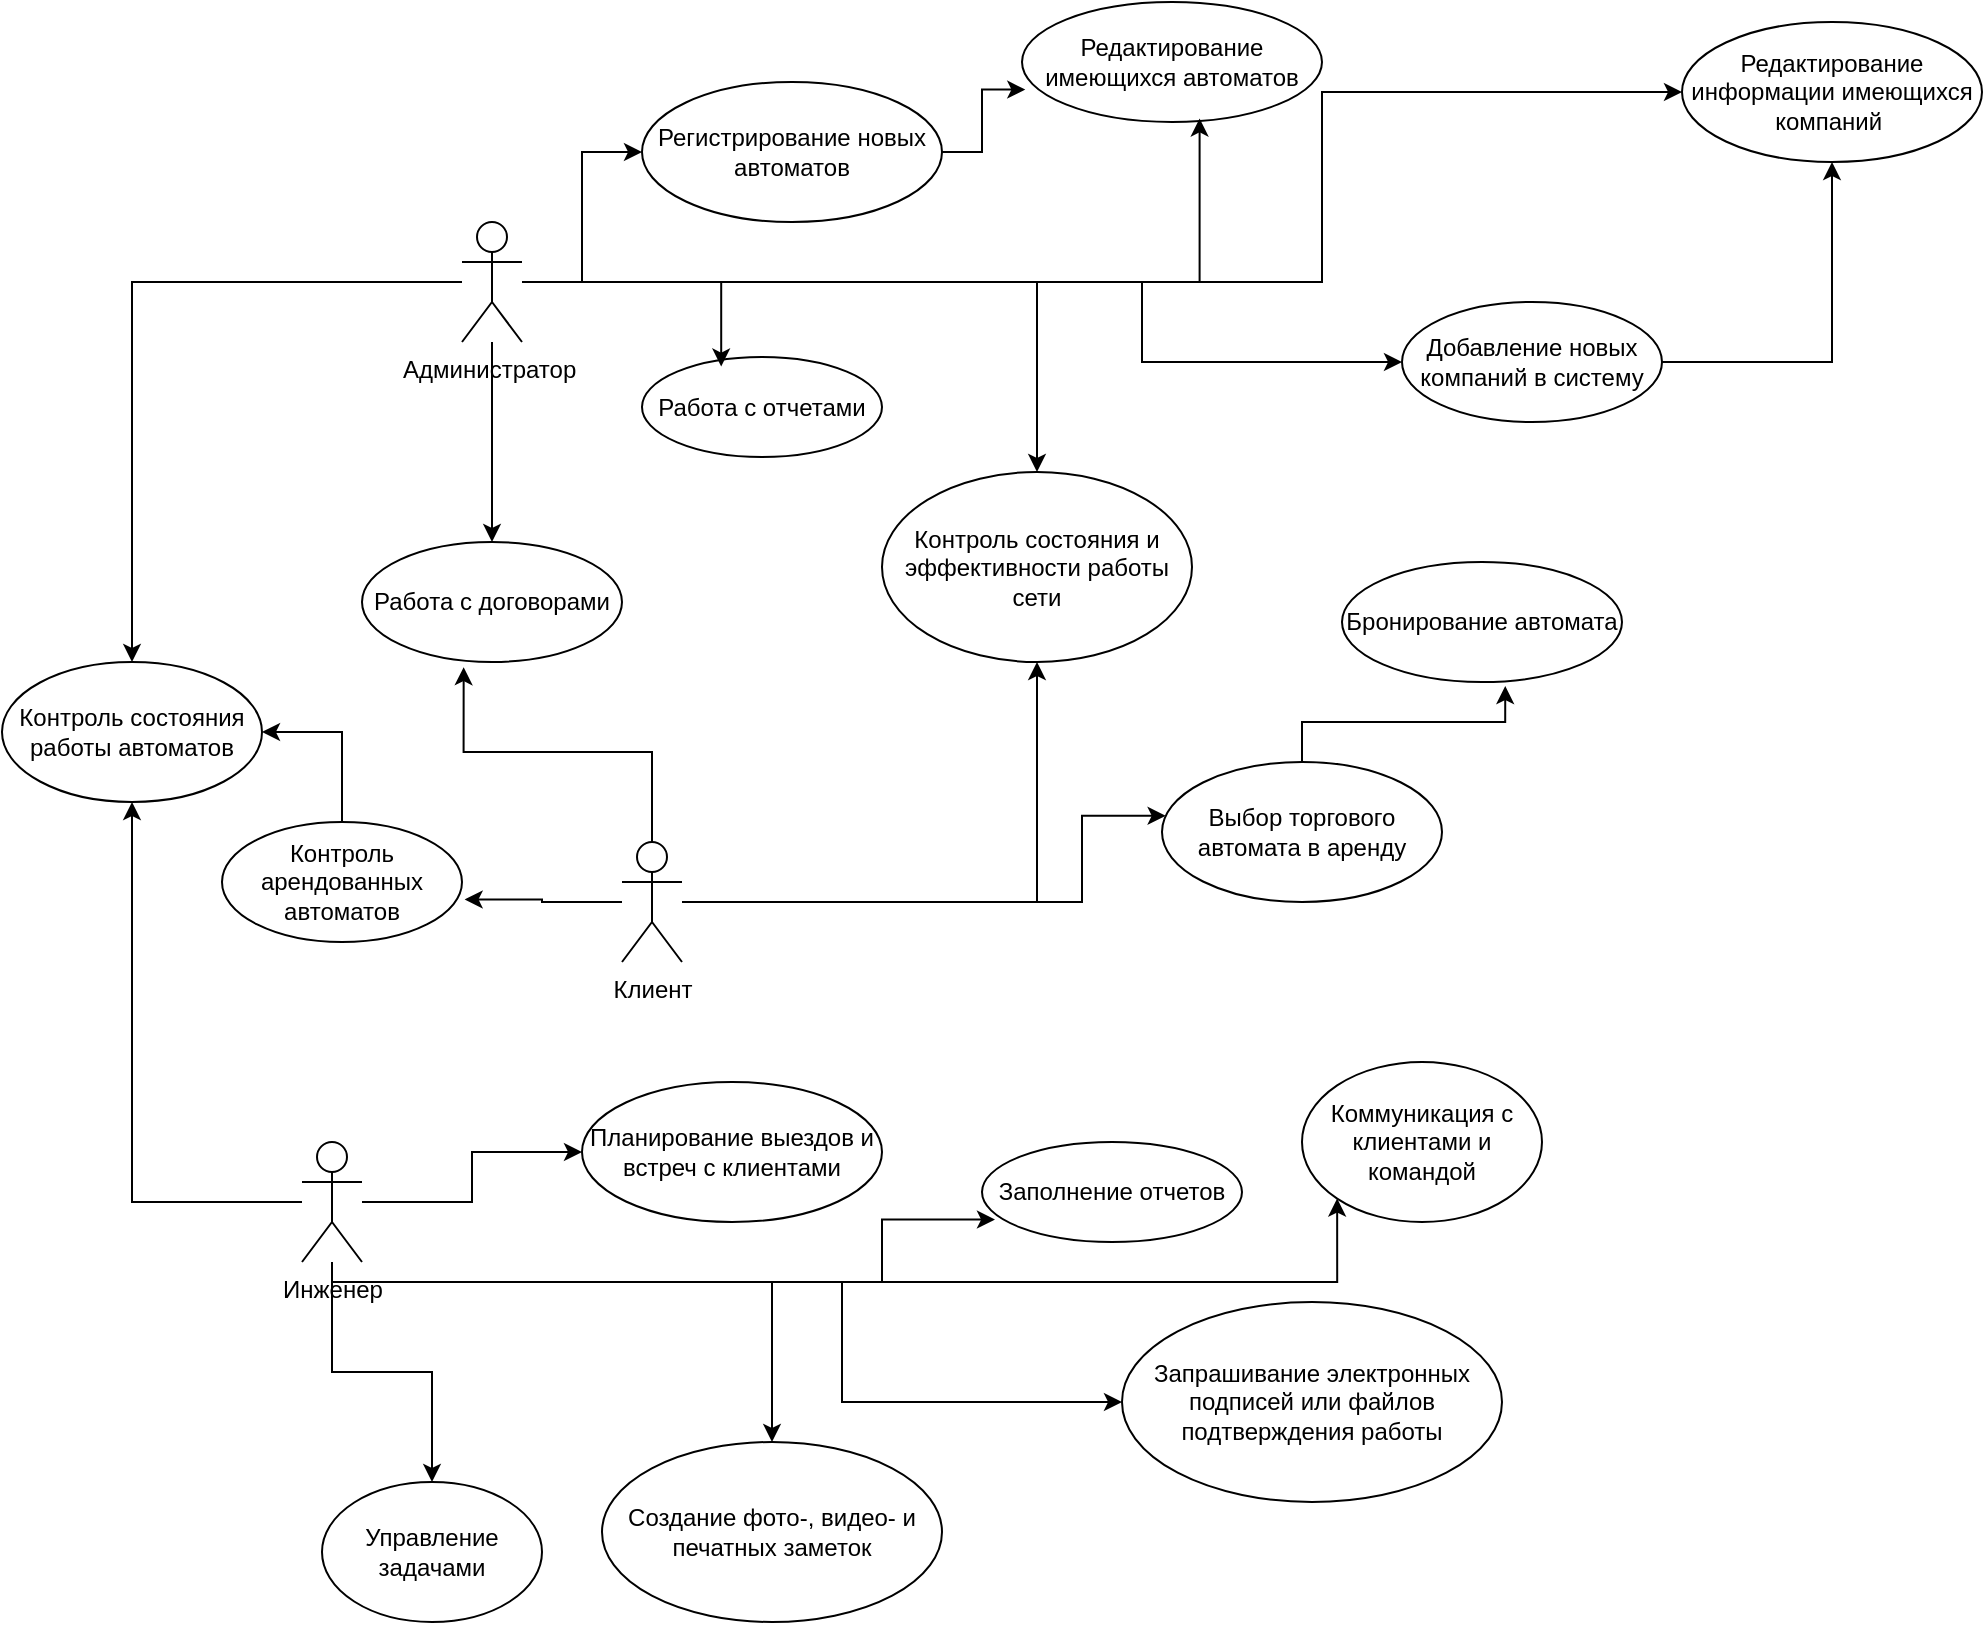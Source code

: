 <mxfile version="26.2.9">
  <diagram name="Страница — 1" id="iFe9Sgm9EDnMhY7X3IZ6">
    <mxGraphModel dx="987" dy="1377" grid="1" gridSize="10" guides="1" tooltips="1" connect="1" arrows="1" fold="1" page="1" pageScale="1" pageWidth="1169" pageHeight="827" math="0" shadow="0">
      <root>
        <mxCell id="0" />
        <mxCell id="1" parent="0" />
        <mxCell id="DKnIJ1NkU9WBQp_WuMZn-9" style="edgeStyle=orthogonalEdgeStyle;rounded=0;orthogonalLoop=1;jettySize=auto;html=1;" edge="1" parent="1" source="DKnIJ1NkU9WBQp_WuMZn-1" target="DKnIJ1NkU9WBQp_WuMZn-8">
          <mxGeometry relative="1" as="geometry" />
        </mxCell>
        <mxCell id="DKnIJ1NkU9WBQp_WuMZn-13" style="edgeStyle=orthogonalEdgeStyle;rounded=0;orthogonalLoop=1;jettySize=auto;html=1;" edge="1" parent="1" source="DKnIJ1NkU9WBQp_WuMZn-1" target="DKnIJ1NkU9WBQp_WuMZn-12">
          <mxGeometry relative="1" as="geometry" />
        </mxCell>
        <mxCell id="DKnIJ1NkU9WBQp_WuMZn-17" style="edgeStyle=orthogonalEdgeStyle;rounded=0;orthogonalLoop=1;jettySize=auto;html=1;entryX=0;entryY=0.5;entryDx=0;entryDy=0;" edge="1" parent="1" source="DKnIJ1NkU9WBQp_WuMZn-1" target="DKnIJ1NkU9WBQp_WuMZn-16">
          <mxGeometry relative="1" as="geometry">
            <Array as="points">
              <mxPoint x="610" y="120" />
              <mxPoint x="610" y="160" />
            </Array>
          </mxGeometry>
        </mxCell>
        <mxCell id="DKnIJ1NkU9WBQp_WuMZn-25" style="edgeStyle=orthogonalEdgeStyle;rounded=0;orthogonalLoop=1;jettySize=auto;html=1;" edge="1" parent="1" source="DKnIJ1NkU9WBQp_WuMZn-1" target="DKnIJ1NkU9WBQp_WuMZn-14">
          <mxGeometry relative="1" as="geometry" />
        </mxCell>
        <mxCell id="DKnIJ1NkU9WBQp_WuMZn-29" style="edgeStyle=orthogonalEdgeStyle;rounded=0;orthogonalLoop=1;jettySize=auto;html=1;entryX=0;entryY=0.5;entryDx=0;entryDy=0;" edge="1" parent="1" source="DKnIJ1NkU9WBQp_WuMZn-1" target="DKnIJ1NkU9WBQp_WuMZn-18">
          <mxGeometry relative="1" as="geometry">
            <Array as="points">
              <mxPoint x="700" y="120" />
              <mxPoint x="700" y="25" />
            </Array>
          </mxGeometry>
        </mxCell>
        <mxCell id="DKnIJ1NkU9WBQp_WuMZn-36" style="edgeStyle=orthogonalEdgeStyle;rounded=0;orthogonalLoop=1;jettySize=auto;html=1;entryX=0.5;entryY=0;entryDx=0;entryDy=0;" edge="1" parent="1" source="DKnIJ1NkU9WBQp_WuMZn-1" target="DKnIJ1NkU9WBQp_WuMZn-34">
          <mxGeometry relative="1" as="geometry" />
        </mxCell>
        <mxCell id="DKnIJ1NkU9WBQp_WuMZn-1" value="Администратор&amp;nbsp;" style="shape=umlActor;verticalLabelPosition=bottom;verticalAlign=top;html=1;outlineConnect=0;" vertex="1" parent="1">
          <mxGeometry x="270" y="90" width="30" height="60" as="geometry" />
        </mxCell>
        <mxCell id="DKnIJ1NkU9WBQp_WuMZn-26" style="edgeStyle=orthogonalEdgeStyle;rounded=0;orthogonalLoop=1;jettySize=auto;html=1;entryX=0.5;entryY=1;entryDx=0;entryDy=0;" edge="1" parent="1" source="DKnIJ1NkU9WBQp_WuMZn-6" target="DKnIJ1NkU9WBQp_WuMZn-14">
          <mxGeometry relative="1" as="geometry" />
        </mxCell>
        <mxCell id="DKnIJ1NkU9WBQp_WuMZn-6" value="Клиент" style="shape=umlActor;verticalLabelPosition=bottom;verticalAlign=top;html=1;outlineConnect=0;" vertex="1" parent="1">
          <mxGeometry x="350" y="400" width="30" height="60" as="geometry" />
        </mxCell>
        <mxCell id="DKnIJ1NkU9WBQp_WuMZn-38" style="edgeStyle=orthogonalEdgeStyle;rounded=0;orthogonalLoop=1;jettySize=auto;html=1;entryX=0;entryY=0.5;entryDx=0;entryDy=0;" edge="1" parent="1" source="DKnIJ1NkU9WBQp_WuMZn-7" target="DKnIJ1NkU9WBQp_WuMZn-37">
          <mxGeometry relative="1" as="geometry" />
        </mxCell>
        <mxCell id="DKnIJ1NkU9WBQp_WuMZn-40" style="edgeStyle=orthogonalEdgeStyle;rounded=0;orthogonalLoop=1;jettySize=auto;html=1;" edge="1" parent="1" source="DKnIJ1NkU9WBQp_WuMZn-7" target="DKnIJ1NkU9WBQp_WuMZn-39">
          <mxGeometry relative="1" as="geometry">
            <Array as="points">
              <mxPoint x="205" y="620" />
              <mxPoint x="425" y="620" />
            </Array>
          </mxGeometry>
        </mxCell>
        <mxCell id="DKnIJ1NkU9WBQp_WuMZn-44" style="edgeStyle=orthogonalEdgeStyle;rounded=0;orthogonalLoop=1;jettySize=auto;html=1;entryX=0;entryY=0.5;entryDx=0;entryDy=0;" edge="1" parent="1" source="DKnIJ1NkU9WBQp_WuMZn-7" target="DKnIJ1NkU9WBQp_WuMZn-43">
          <mxGeometry relative="1" as="geometry">
            <Array as="points">
              <mxPoint x="205" y="620" />
              <mxPoint x="460" y="620" />
              <mxPoint x="460" y="680" />
            </Array>
          </mxGeometry>
        </mxCell>
        <mxCell id="DKnIJ1NkU9WBQp_WuMZn-46" style="edgeStyle=orthogonalEdgeStyle;rounded=0;orthogonalLoop=1;jettySize=auto;html=1;entryX=0;entryY=1;entryDx=0;entryDy=0;" edge="1" parent="1" source="DKnIJ1NkU9WBQp_WuMZn-7" target="DKnIJ1NkU9WBQp_WuMZn-45">
          <mxGeometry relative="1" as="geometry">
            <Array as="points">
              <mxPoint x="708" y="620" />
            </Array>
          </mxGeometry>
        </mxCell>
        <mxCell id="DKnIJ1NkU9WBQp_WuMZn-48" style="edgeStyle=orthogonalEdgeStyle;rounded=0;orthogonalLoop=1;jettySize=auto;html=1;entryX=0.5;entryY=0;entryDx=0;entryDy=0;" edge="1" parent="1" source="DKnIJ1NkU9WBQp_WuMZn-7" target="DKnIJ1NkU9WBQp_WuMZn-47">
          <mxGeometry relative="1" as="geometry" />
        </mxCell>
        <mxCell id="DKnIJ1NkU9WBQp_WuMZn-49" style="edgeStyle=orthogonalEdgeStyle;rounded=0;orthogonalLoop=1;jettySize=auto;html=1;entryX=0.5;entryY=1;entryDx=0;entryDy=0;" edge="1" parent="1" source="DKnIJ1NkU9WBQp_WuMZn-7" target="DKnIJ1NkU9WBQp_WuMZn-12">
          <mxGeometry relative="1" as="geometry" />
        </mxCell>
        <mxCell id="DKnIJ1NkU9WBQp_WuMZn-7" value="Инженер" style="shape=umlActor;verticalLabelPosition=bottom;verticalAlign=top;html=1;outlineConnect=0;" vertex="1" parent="1">
          <mxGeometry x="190" y="550" width="30" height="60" as="geometry" />
        </mxCell>
        <mxCell id="DKnIJ1NkU9WBQp_WuMZn-8" value="Регистрирование новых автоматов" style="ellipse;whiteSpace=wrap;html=1;" vertex="1" parent="1">
          <mxGeometry x="360" y="20" width="150" height="70" as="geometry" />
        </mxCell>
        <mxCell id="DKnIJ1NkU9WBQp_WuMZn-10" value="Редактирование имеющихся автоматов" style="ellipse;whiteSpace=wrap;html=1;" vertex="1" parent="1">
          <mxGeometry x="550" y="-20" width="150" height="60" as="geometry" />
        </mxCell>
        <mxCell id="DKnIJ1NkU9WBQp_WuMZn-12" value="Контроль состояния работы автоматов" style="ellipse;whiteSpace=wrap;html=1;" vertex="1" parent="1">
          <mxGeometry x="40" y="310" width="130" height="70" as="geometry" />
        </mxCell>
        <mxCell id="DKnIJ1NkU9WBQp_WuMZn-14" value="Контроль состояния и эффективности работы сети" style="ellipse;whiteSpace=wrap;html=1;" vertex="1" parent="1">
          <mxGeometry x="480" y="215" width="155" height="95" as="geometry" />
        </mxCell>
        <mxCell id="DKnIJ1NkU9WBQp_WuMZn-56" style="edgeStyle=orthogonalEdgeStyle;rounded=0;orthogonalLoop=1;jettySize=auto;html=1;" edge="1" parent="1" source="DKnIJ1NkU9WBQp_WuMZn-16" target="DKnIJ1NkU9WBQp_WuMZn-18">
          <mxGeometry relative="1" as="geometry" />
        </mxCell>
        <mxCell id="DKnIJ1NkU9WBQp_WuMZn-16" value="Добавление новых компаний в систему" style="ellipse;whiteSpace=wrap;html=1;" vertex="1" parent="1">
          <mxGeometry x="740" y="130" width="130" height="60" as="geometry" />
        </mxCell>
        <mxCell id="DKnIJ1NkU9WBQp_WuMZn-18" value="Редактирование информации имеющихся компаний&amp;nbsp;" style="ellipse;whiteSpace=wrap;html=1;" vertex="1" parent="1">
          <mxGeometry x="880" y="-10" width="150" height="70" as="geometry" />
        </mxCell>
        <mxCell id="DKnIJ1NkU9WBQp_WuMZn-20" value="Работа с отчетами" style="ellipse;whiteSpace=wrap;html=1;" vertex="1" parent="1">
          <mxGeometry x="360" y="157.5" width="120" height="50" as="geometry" />
        </mxCell>
        <mxCell id="DKnIJ1NkU9WBQp_WuMZn-21" style="edgeStyle=orthogonalEdgeStyle;rounded=0;orthogonalLoop=1;jettySize=auto;html=1;entryX=0.33;entryY=0.096;entryDx=0;entryDy=0;entryPerimeter=0;" edge="1" parent="1" source="DKnIJ1NkU9WBQp_WuMZn-1" target="DKnIJ1NkU9WBQp_WuMZn-20">
          <mxGeometry relative="1" as="geometry" />
        </mxCell>
        <mxCell id="DKnIJ1NkU9WBQp_WuMZn-52" style="edgeStyle=orthogonalEdgeStyle;rounded=0;orthogonalLoop=1;jettySize=auto;html=1;entryX=1;entryY=0.5;entryDx=0;entryDy=0;" edge="1" parent="1" source="DKnIJ1NkU9WBQp_WuMZn-22" target="DKnIJ1NkU9WBQp_WuMZn-12">
          <mxGeometry relative="1" as="geometry" />
        </mxCell>
        <mxCell id="DKnIJ1NkU9WBQp_WuMZn-22" value="Контроль арендованных автоматов" style="ellipse;whiteSpace=wrap;html=1;" vertex="1" parent="1">
          <mxGeometry x="150" y="390" width="120" height="60" as="geometry" />
        </mxCell>
        <mxCell id="DKnIJ1NkU9WBQp_WuMZn-27" style="edgeStyle=orthogonalEdgeStyle;rounded=0;orthogonalLoop=1;jettySize=auto;html=1;entryX=0.011;entryY=0.73;entryDx=0;entryDy=0;entryPerimeter=0;" edge="1" parent="1" source="DKnIJ1NkU9WBQp_WuMZn-8" target="DKnIJ1NkU9WBQp_WuMZn-10">
          <mxGeometry relative="1" as="geometry" />
        </mxCell>
        <mxCell id="DKnIJ1NkU9WBQp_WuMZn-28" style="edgeStyle=orthogonalEdgeStyle;rounded=0;orthogonalLoop=1;jettySize=auto;html=1;entryX=0.592;entryY=0.97;entryDx=0;entryDy=0;entryPerimeter=0;" edge="1" parent="1" source="DKnIJ1NkU9WBQp_WuMZn-1" target="DKnIJ1NkU9WBQp_WuMZn-10">
          <mxGeometry relative="1" as="geometry" />
        </mxCell>
        <mxCell id="DKnIJ1NkU9WBQp_WuMZn-30" value="Выбор торгового автомата в аренду" style="ellipse;whiteSpace=wrap;html=1;" vertex="1" parent="1">
          <mxGeometry x="620" y="360" width="140" height="70" as="geometry" />
        </mxCell>
        <mxCell id="DKnIJ1NkU9WBQp_WuMZn-32" value="Бронирование автомата" style="ellipse;whiteSpace=wrap;html=1;" vertex="1" parent="1">
          <mxGeometry x="710" y="260" width="140" height="60" as="geometry" />
        </mxCell>
        <mxCell id="DKnIJ1NkU9WBQp_WuMZn-34" value="Работа с договорами" style="ellipse;whiteSpace=wrap;html=1;" vertex="1" parent="1">
          <mxGeometry x="220" y="250" width="130" height="60" as="geometry" />
        </mxCell>
        <mxCell id="DKnIJ1NkU9WBQp_WuMZn-35" style="edgeStyle=orthogonalEdgeStyle;rounded=0;orthogonalLoop=1;jettySize=auto;html=1;entryX=0.391;entryY=1.043;entryDx=0;entryDy=0;entryPerimeter=0;" edge="1" parent="1" source="DKnIJ1NkU9WBQp_WuMZn-6" target="DKnIJ1NkU9WBQp_WuMZn-34">
          <mxGeometry relative="1" as="geometry" />
        </mxCell>
        <mxCell id="DKnIJ1NkU9WBQp_WuMZn-37" value="Планирование выездов и встреч с клиентами" style="ellipse;whiteSpace=wrap;html=1;" vertex="1" parent="1">
          <mxGeometry x="330" y="520" width="150" height="70" as="geometry" />
        </mxCell>
        <mxCell id="DKnIJ1NkU9WBQp_WuMZn-39" value="Создание фото-, видео- и печатных заметок" style="ellipse;whiteSpace=wrap;html=1;" vertex="1" parent="1">
          <mxGeometry x="340" y="700" width="170" height="90" as="geometry" />
        </mxCell>
        <mxCell id="DKnIJ1NkU9WBQp_WuMZn-41" value="Заполнение отчетов" style="ellipse;whiteSpace=wrap;html=1;" vertex="1" parent="1">
          <mxGeometry x="530" y="550" width="130" height="50" as="geometry" />
        </mxCell>
        <mxCell id="DKnIJ1NkU9WBQp_WuMZn-42" style="edgeStyle=orthogonalEdgeStyle;rounded=0;orthogonalLoop=1;jettySize=auto;html=1;entryX=0.05;entryY=0.776;entryDx=0;entryDy=0;entryPerimeter=0;" edge="1" parent="1" source="DKnIJ1NkU9WBQp_WuMZn-7" target="DKnIJ1NkU9WBQp_WuMZn-41">
          <mxGeometry relative="1" as="geometry">
            <Array as="points">
              <mxPoint x="480" y="620" />
              <mxPoint x="480" y="589" />
            </Array>
          </mxGeometry>
        </mxCell>
        <mxCell id="DKnIJ1NkU9WBQp_WuMZn-43" value="Запрашивание электронных подписей или файлов подтверждения работы" style="ellipse;whiteSpace=wrap;html=1;" vertex="1" parent="1">
          <mxGeometry x="600" y="630" width="190" height="100" as="geometry" />
        </mxCell>
        <mxCell id="DKnIJ1NkU9WBQp_WuMZn-45" value="Коммуникация с клиентами и командой" style="ellipse;whiteSpace=wrap;html=1;" vertex="1" parent="1">
          <mxGeometry x="690" y="510" width="120" height="80" as="geometry" />
        </mxCell>
        <mxCell id="DKnIJ1NkU9WBQp_WuMZn-47" value="Управление задачами" style="ellipse;whiteSpace=wrap;html=1;" vertex="1" parent="1">
          <mxGeometry x="200" y="720" width="110" height="70" as="geometry" />
        </mxCell>
        <mxCell id="DKnIJ1NkU9WBQp_WuMZn-51" style="edgeStyle=orthogonalEdgeStyle;rounded=0;orthogonalLoop=1;jettySize=auto;html=1;entryX=1.011;entryY=0.645;entryDx=0;entryDy=0;entryPerimeter=0;" edge="1" parent="1" source="DKnIJ1NkU9WBQp_WuMZn-6" target="DKnIJ1NkU9WBQp_WuMZn-22">
          <mxGeometry relative="1" as="geometry" />
        </mxCell>
        <mxCell id="DKnIJ1NkU9WBQp_WuMZn-54" style="edgeStyle=orthogonalEdgeStyle;rounded=0;orthogonalLoop=1;jettySize=auto;html=1;entryX=0.013;entryY=0.384;entryDx=0;entryDy=0;entryPerimeter=0;" edge="1" parent="1" source="DKnIJ1NkU9WBQp_WuMZn-6" target="DKnIJ1NkU9WBQp_WuMZn-30">
          <mxGeometry relative="1" as="geometry">
            <Array as="points">
              <mxPoint x="580" y="430" />
              <mxPoint x="580" y="387" />
            </Array>
          </mxGeometry>
        </mxCell>
        <mxCell id="DKnIJ1NkU9WBQp_WuMZn-55" style="edgeStyle=orthogonalEdgeStyle;rounded=0;orthogonalLoop=1;jettySize=auto;html=1;entryX=0.583;entryY=1.034;entryDx=0;entryDy=0;entryPerimeter=0;" edge="1" parent="1" source="DKnIJ1NkU9WBQp_WuMZn-30" target="DKnIJ1NkU9WBQp_WuMZn-32">
          <mxGeometry relative="1" as="geometry" />
        </mxCell>
      </root>
    </mxGraphModel>
  </diagram>
</mxfile>
